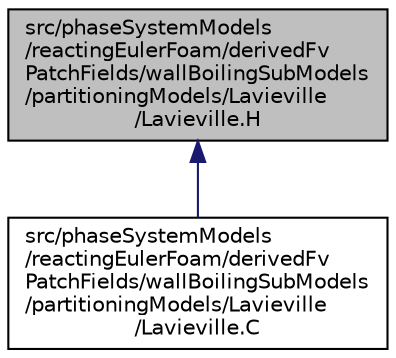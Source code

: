 digraph "src/phaseSystemModels/reactingEulerFoam/derivedFvPatchFields/wallBoilingSubModels/partitioningModels/Lavieville/Lavieville.H"
{
  bgcolor="transparent";
  edge [fontname="Helvetica",fontsize="10",labelfontname="Helvetica",labelfontsize="10"];
  node [fontname="Helvetica",fontsize="10",shape=record];
  Node1 [label="src/phaseSystemModels\l/reactingEulerFoam/derivedFv\lPatchFields/wallBoilingSubModels\l/partitioningModels/Lavieville\l/Lavieville.H",height=0.2,width=0.4,color="black", fillcolor="grey75", style="filled" fontcolor="black"];
  Node1 -> Node2 [dir="back",color="midnightblue",fontsize="10",style="solid",fontname="Helvetica"];
  Node2 [label="src/phaseSystemModels\l/reactingEulerFoam/derivedFv\lPatchFields/wallBoilingSubModels\l/partitioningModels/Lavieville\l/Lavieville.C",height=0.2,width=0.4,color="black",URL="$Lavieville_8C.html"];
}
